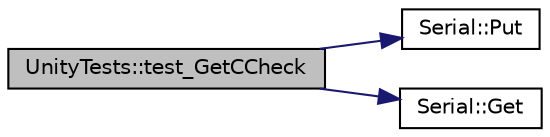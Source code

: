 digraph "UnityTests::test_GetCCheck"
{
  edge [fontname="Helvetica",fontsize="10",labelfontname="Helvetica",labelfontsize="10"];
  node [fontname="Helvetica",fontsize="10",shape=record];
  rankdir="LR";
  Node1 [label="UnityTests::test_GetCCheck",height=0.2,width=0.4,color="black", fillcolor="grey75", style="filled" fontcolor="black"];
  Node1 -> Node2 [color="midnightblue",fontsize="10",style="solid",fontname="Helvetica"];
  Node2 [label="Serial::Put",height=0.2,width=0.4,color="black", fillcolor="white", style="filled",URL="$classSerial.html#a9cc9f1300669c411690390b0399db3e9",tooltip="Transmit a single character."];
  Node1 -> Node3 [color="midnightblue",fontsize="10",style="solid",fontname="Helvetica"];
  Node3 [label="Serial::Get",height=0.2,width=0.4,color="black", fillcolor="white", style="filled",URL="$classSerial.html#a9ff80fa40c5fd0d6528b1de41b85d6fd",tooltip="Receive a byte (wait) or timeout."];
}
